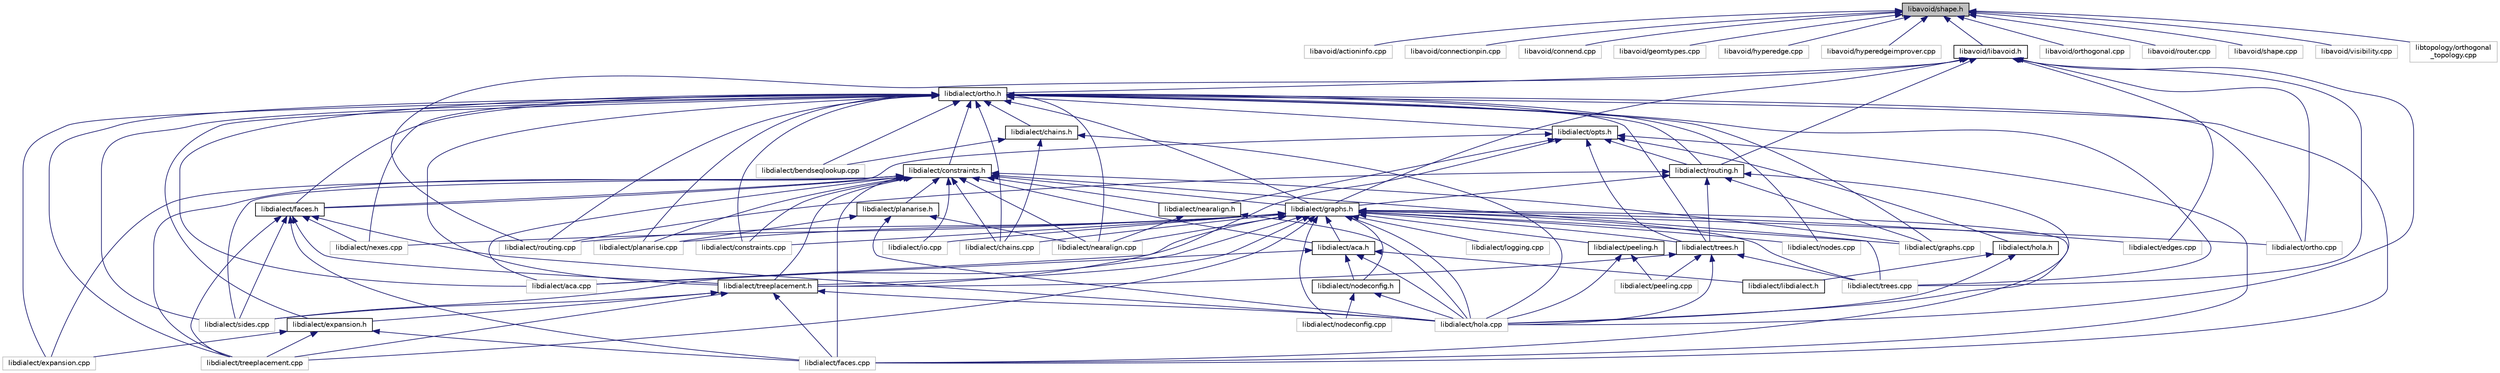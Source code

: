 digraph "libavoid/shape.h"
{
  edge [fontname="Helvetica",fontsize="10",labelfontname="Helvetica",labelfontsize="10"];
  node [fontname="Helvetica",fontsize="10",shape=record];
  Node16 [label="libavoid/shape.h",height=0.2,width=0.4,color="black", fillcolor="grey75", style="filled", fontcolor="black"];
  Node16 -> Node17 [dir="back",color="midnightblue",fontsize="10",style="solid",fontname="Helvetica"];
  Node17 [label="libavoid/actioninfo.cpp",height=0.2,width=0.4,color="grey75", fillcolor="white", style="filled"];
  Node16 -> Node18 [dir="back",color="midnightblue",fontsize="10",style="solid",fontname="Helvetica"];
  Node18 [label="libavoid/connectionpin.cpp",height=0.2,width=0.4,color="grey75", fillcolor="white", style="filled"];
  Node16 -> Node19 [dir="back",color="midnightblue",fontsize="10",style="solid",fontname="Helvetica"];
  Node19 [label="libavoid/connend.cpp",height=0.2,width=0.4,color="grey75", fillcolor="white", style="filled"];
  Node16 -> Node20 [dir="back",color="midnightblue",fontsize="10",style="solid",fontname="Helvetica"];
  Node20 [label="libavoid/geomtypes.cpp",height=0.2,width=0.4,color="grey75", fillcolor="white", style="filled"];
  Node16 -> Node21 [dir="back",color="midnightblue",fontsize="10",style="solid",fontname="Helvetica"];
  Node21 [label="libavoid/hyperedge.cpp",height=0.2,width=0.4,color="grey75", fillcolor="white", style="filled"];
  Node16 -> Node22 [dir="back",color="midnightblue",fontsize="10",style="solid",fontname="Helvetica"];
  Node22 [label="libavoid/hyperedgeimprover.cpp",height=0.2,width=0.4,color="grey75", fillcolor="white", style="filled"];
  Node16 -> Node23 [dir="back",color="midnightblue",fontsize="10",style="solid",fontname="Helvetica"];
  Node23 [label="libavoid/libavoid.h",height=0.2,width=0.4,color="black", fillcolor="white", style="filled",URL="$libavoid_8h.html",tooltip="Standard libavoid include file which includes all libavoid header files. "];
  Node23 -> Node24 [dir="back",color="midnightblue",fontsize="10",style="solid",fontname="Helvetica"];
  Node24 [label="libdialect/ortho.h",height=0.2,width=0.4,color="black", fillcolor="white", style="filled",URL="$ortho_8h_source.html"];
  Node24 -> Node25 [dir="back",color="midnightblue",fontsize="10",style="solid",fontname="Helvetica"];
  Node25 [label="libdialect/constraints.h",height=0.2,width=0.4,color="black", fillcolor="white", style="filled",URL="$constraints_8h_source.html"];
  Node25 -> Node26 [dir="back",color="midnightblue",fontsize="10",style="solid",fontname="Helvetica"];
  Node26 [label="libdialect/aca.cpp",height=0.2,width=0.4,color="grey75", fillcolor="white", style="filled"];
  Node25 -> Node27 [dir="back",color="midnightblue",fontsize="10",style="solid",fontname="Helvetica"];
  Node27 [label="libdialect/graphs.h",height=0.2,width=0.4,color="black", fillcolor="white", style="filled",URL="$graphs_8h_source.html"];
  Node27 -> Node26 [dir="back",color="midnightblue",fontsize="10",style="solid",fontname="Helvetica"];
  Node27 -> Node28 [dir="back",color="midnightblue",fontsize="10",style="solid",fontname="Helvetica"];
  Node28 [label="libdialect/aca.h",height=0.2,width=0.4,color="black", fillcolor="white", style="filled",URL="$aca_8h_source.html"];
  Node28 -> Node26 [dir="back",color="midnightblue",fontsize="10",style="solid",fontname="Helvetica"];
  Node28 -> Node29 [dir="back",color="midnightblue",fontsize="10",style="solid",fontname="Helvetica"];
  Node29 [label="libdialect/nodeconfig.h",height=0.2,width=0.4,color="black", fillcolor="white", style="filled",URL="$nodeconfig_8h_source.html"];
  Node29 -> Node30 [dir="back",color="midnightblue",fontsize="10",style="solid",fontname="Helvetica"];
  Node30 [label="libdialect/hola.cpp",height=0.2,width=0.4,color="grey75", fillcolor="white", style="filled"];
  Node29 -> Node31 [dir="back",color="midnightblue",fontsize="10",style="solid",fontname="Helvetica"];
  Node31 [label="libdialect/nodeconfig.cpp",height=0.2,width=0.4,color="grey75", fillcolor="white", style="filled"];
  Node28 -> Node30 [dir="back",color="midnightblue",fontsize="10",style="solid",fontname="Helvetica"];
  Node28 -> Node32 [dir="back",color="midnightblue",fontsize="10",style="solid",fontname="Helvetica"];
  Node32 [label="libdialect/libdialect.h",height=0.2,width=0.4,color="black", fillcolor="white", style="filled",URL="$libdialect_8h.html",tooltip="Standard libdialect include file which includes all libdialect functionality. "];
  Node27 -> Node33 [dir="back",color="midnightblue",fontsize="10",style="solid",fontname="Helvetica"];
  Node33 [label="libdialect/chains.cpp",height=0.2,width=0.4,color="grey75", fillcolor="white", style="filled"];
  Node27 -> Node34 [dir="back",color="midnightblue",fontsize="10",style="solid",fontname="Helvetica"];
  Node34 [label="libdialect/constraints.cpp",height=0.2,width=0.4,color="grey75", fillcolor="white", style="filled"];
  Node27 -> Node35 [dir="back",color="midnightblue",fontsize="10",style="solid",fontname="Helvetica"];
  Node35 [label="libdialect/edges.cpp",height=0.2,width=0.4,color="grey75", fillcolor="white", style="filled"];
  Node27 -> Node36 [dir="back",color="midnightblue",fontsize="10",style="solid",fontname="Helvetica"];
  Node36 [label="libdialect/treeplacement.h",height=0.2,width=0.4,color="black", fillcolor="white", style="filled",URL="$treeplacement_8h_source.html"];
  Node36 -> Node37 [dir="back",color="midnightblue",fontsize="10",style="solid",fontname="Helvetica"];
  Node37 [label="libdialect/expansion.h",height=0.2,width=0.4,color="black", fillcolor="white", style="filled",URL="$expansion_8h_source.html"];
  Node37 -> Node38 [dir="back",color="midnightblue",fontsize="10",style="solid",fontname="Helvetica"];
  Node38 [label="libdialect/expansion.cpp",height=0.2,width=0.4,color="grey75", fillcolor="white", style="filled"];
  Node37 -> Node39 [dir="back",color="midnightblue",fontsize="10",style="solid",fontname="Helvetica"];
  Node39 [label="libdialect/faces.cpp",height=0.2,width=0.4,color="grey75", fillcolor="white", style="filled"];
  Node37 -> Node40 [dir="back",color="midnightblue",fontsize="10",style="solid",fontname="Helvetica"];
  Node40 [label="libdialect/treeplacement.cpp",height=0.2,width=0.4,color="grey75", fillcolor="white", style="filled"];
  Node36 -> Node39 [dir="back",color="midnightblue",fontsize="10",style="solid",fontname="Helvetica"];
  Node36 -> Node30 [dir="back",color="midnightblue",fontsize="10",style="solid",fontname="Helvetica"];
  Node36 -> Node41 [dir="back",color="midnightblue",fontsize="10",style="solid",fontname="Helvetica"];
  Node41 [label="libdialect/sides.cpp",height=0.2,width=0.4,color="grey75", fillcolor="white", style="filled"];
  Node36 -> Node40 [dir="back",color="midnightblue",fontsize="10",style="solid",fontname="Helvetica"];
  Node27 -> Node42 [dir="back",color="midnightblue",fontsize="10",style="solid",fontname="Helvetica"];
  Node42 [label="libdialect/trees.h",height=0.2,width=0.4,color="black", fillcolor="white", style="filled",URL="$trees_8h_source.html"];
  Node42 -> Node36 [dir="back",color="midnightblue",fontsize="10",style="solid",fontname="Helvetica"];
  Node42 -> Node30 [dir="back",color="midnightblue",fontsize="10",style="solid",fontname="Helvetica"];
  Node42 -> Node43 [dir="back",color="midnightblue",fontsize="10",style="solid",fontname="Helvetica"];
  Node43 [label="libdialect/peeling.cpp",height=0.2,width=0.4,color="grey75", fillcolor="white", style="filled"];
  Node42 -> Node44 [dir="back",color="midnightblue",fontsize="10",style="solid",fontname="Helvetica"];
  Node44 [label="libdialect/trees.cpp",height=0.2,width=0.4,color="grey75", fillcolor="white", style="filled"];
  Node27 -> Node39 [dir="back",color="midnightblue",fontsize="10",style="solid",fontname="Helvetica"];
  Node27 -> Node45 [dir="back",color="midnightblue",fontsize="10",style="solid",fontname="Helvetica"];
  Node45 [label="libdialect/graphs.cpp",height=0.2,width=0.4,color="grey75", fillcolor="white", style="filled"];
  Node27 -> Node30 [dir="back",color="midnightblue",fontsize="10",style="solid",fontname="Helvetica"];
  Node27 -> Node46 [dir="back",color="midnightblue",fontsize="10",style="solid",fontname="Helvetica"];
  Node46 [label="libdialect/peeling.h",height=0.2,width=0.4,color="black", fillcolor="white", style="filled",URL="$peeling_8h_source.html"];
  Node46 -> Node30 [dir="back",color="midnightblue",fontsize="10",style="solid",fontname="Helvetica"];
  Node46 -> Node43 [dir="back",color="midnightblue",fontsize="10",style="solid",fontname="Helvetica"];
  Node27 -> Node29 [dir="back",color="midnightblue",fontsize="10",style="solid",fontname="Helvetica"];
  Node27 -> Node47 [dir="back",color="midnightblue",fontsize="10",style="solid",fontname="Helvetica"];
  Node47 [label="libdialect/io.cpp",height=0.2,width=0.4,color="grey75", fillcolor="white", style="filled"];
  Node27 -> Node48 [dir="back",color="midnightblue",fontsize="10",style="solid",fontname="Helvetica"];
  Node48 [label="libdialect/logging.cpp",height=0.2,width=0.4,color="grey75", fillcolor="white", style="filled"];
  Node27 -> Node49 [dir="back",color="midnightblue",fontsize="10",style="solid",fontname="Helvetica"];
  Node49 [label="libdialect/nearalign.cpp",height=0.2,width=0.4,color="grey75", fillcolor="white", style="filled"];
  Node27 -> Node50 [dir="back",color="midnightblue",fontsize="10",style="solid",fontname="Helvetica"];
  Node50 [label="libdialect/nexes.cpp",height=0.2,width=0.4,color="grey75", fillcolor="white", style="filled"];
  Node27 -> Node31 [dir="back",color="midnightblue",fontsize="10",style="solid",fontname="Helvetica"];
  Node27 -> Node51 [dir="back",color="midnightblue",fontsize="10",style="solid",fontname="Helvetica"];
  Node51 [label="libdialect/nodes.cpp",height=0.2,width=0.4,color="grey75", fillcolor="white", style="filled"];
  Node27 -> Node52 [dir="back",color="midnightblue",fontsize="10",style="solid",fontname="Helvetica"];
  Node52 [label="libdialect/ortho.cpp",height=0.2,width=0.4,color="grey75", fillcolor="white", style="filled"];
  Node27 -> Node53 [dir="back",color="midnightblue",fontsize="10",style="solid",fontname="Helvetica"];
  Node53 [label="libdialect/planarise.cpp",height=0.2,width=0.4,color="grey75", fillcolor="white", style="filled"];
  Node27 -> Node54 [dir="back",color="midnightblue",fontsize="10",style="solid",fontname="Helvetica"];
  Node54 [label="libdialect/routing.cpp",height=0.2,width=0.4,color="grey75", fillcolor="white", style="filled"];
  Node27 -> Node41 [dir="back",color="midnightblue",fontsize="10",style="solid",fontname="Helvetica"];
  Node27 -> Node40 [dir="back",color="midnightblue",fontsize="10",style="solid",fontname="Helvetica"];
  Node27 -> Node44 [dir="back",color="midnightblue",fontsize="10",style="solid",fontname="Helvetica"];
  Node25 -> Node28 [dir="back",color="midnightblue",fontsize="10",style="solid",fontname="Helvetica"];
  Node25 -> Node33 [dir="back",color="midnightblue",fontsize="10",style="solid",fontname="Helvetica"];
  Node25 -> Node34 [dir="back",color="midnightblue",fontsize="10",style="solid",fontname="Helvetica"];
  Node25 -> Node55 [dir="back",color="midnightblue",fontsize="10",style="solid",fontname="Helvetica"];
  Node55 [label="libdialect/faces.h",height=0.2,width=0.4,color="black", fillcolor="white", style="filled",URL="$faces_8h_source.html"];
  Node55 -> Node36 [dir="back",color="midnightblue",fontsize="10",style="solid",fontname="Helvetica"];
  Node55 -> Node39 [dir="back",color="midnightblue",fontsize="10",style="solid",fontname="Helvetica"];
  Node55 -> Node30 [dir="back",color="midnightblue",fontsize="10",style="solid",fontname="Helvetica"];
  Node55 -> Node50 [dir="back",color="midnightblue",fontsize="10",style="solid",fontname="Helvetica"];
  Node55 -> Node41 [dir="back",color="midnightblue",fontsize="10",style="solid",fontname="Helvetica"];
  Node55 -> Node40 [dir="back",color="midnightblue",fontsize="10",style="solid",fontname="Helvetica"];
  Node25 -> Node36 [dir="back",color="midnightblue",fontsize="10",style="solid",fontname="Helvetica"];
  Node25 -> Node38 [dir="back",color="midnightblue",fontsize="10",style="solid",fontname="Helvetica"];
  Node25 -> Node39 [dir="back",color="midnightblue",fontsize="10",style="solid",fontname="Helvetica"];
  Node25 -> Node45 [dir="back",color="midnightblue",fontsize="10",style="solid",fontname="Helvetica"];
  Node25 -> Node56 [dir="back",color="midnightblue",fontsize="10",style="solid",fontname="Helvetica"];
  Node56 [label="libdialect/planarise.h",height=0.2,width=0.4,color="black", fillcolor="white", style="filled",URL="$planarise_8h_source.html"];
  Node56 -> Node30 [dir="back",color="midnightblue",fontsize="10",style="solid",fontname="Helvetica"];
  Node56 -> Node49 [dir="back",color="midnightblue",fontsize="10",style="solid",fontname="Helvetica"];
  Node56 -> Node53 [dir="back",color="midnightblue",fontsize="10",style="solid",fontname="Helvetica"];
  Node25 -> Node57 [dir="back",color="midnightblue",fontsize="10",style="solid",fontname="Helvetica"];
  Node57 [label="libdialect/nearalign.h",height=0.2,width=0.4,color="black", fillcolor="white", style="filled",URL="$nearalign_8h_source.html"];
  Node57 -> Node30 [dir="back",color="midnightblue",fontsize="10",style="solid",fontname="Helvetica"];
  Node57 -> Node49 [dir="back",color="midnightblue",fontsize="10",style="solid",fontname="Helvetica"];
  Node25 -> Node47 [dir="back",color="midnightblue",fontsize="10",style="solid",fontname="Helvetica"];
  Node25 -> Node49 [dir="back",color="midnightblue",fontsize="10",style="solid",fontname="Helvetica"];
  Node25 -> Node53 [dir="back",color="midnightblue",fontsize="10",style="solid",fontname="Helvetica"];
  Node25 -> Node41 [dir="back",color="midnightblue",fontsize="10",style="solid",fontname="Helvetica"];
  Node25 -> Node40 [dir="back",color="midnightblue",fontsize="10",style="solid",fontname="Helvetica"];
  Node25 -> Node44 [dir="back",color="midnightblue",fontsize="10",style="solid",fontname="Helvetica"];
  Node24 -> Node26 [dir="back",color="midnightblue",fontsize="10",style="solid",fontname="Helvetica"];
  Node24 -> Node58 [dir="back",color="midnightblue",fontsize="10",style="solid",fontname="Helvetica"];
  Node58 [label="libdialect/opts.h",height=0.2,width=0.4,color="black", fillcolor="white", style="filled",URL="$opts_8h_source.html"];
  Node58 -> Node59 [dir="back",color="midnightblue",fontsize="10",style="solid",fontname="Helvetica"];
  Node59 [label="libdialect/routing.h",height=0.2,width=0.4,color="black", fillcolor="white", style="filled",URL="$routing_8h_source.html"];
  Node59 -> Node27 [dir="back",color="midnightblue",fontsize="10",style="solid",fontname="Helvetica"];
  Node59 -> Node42 [dir="back",color="midnightblue",fontsize="10",style="solid",fontname="Helvetica"];
  Node59 -> Node45 [dir="back",color="midnightblue",fontsize="10",style="solid",fontname="Helvetica"];
  Node59 -> Node30 [dir="back",color="midnightblue",fontsize="10",style="solid",fontname="Helvetica"];
  Node59 -> Node54 [dir="back",color="midnightblue",fontsize="10",style="solid",fontname="Helvetica"];
  Node58 -> Node55 [dir="back",color="midnightblue",fontsize="10",style="solid",fontname="Helvetica"];
  Node58 -> Node42 [dir="back",color="midnightblue",fontsize="10",style="solid",fontname="Helvetica"];
  Node58 -> Node36 [dir="back",color="midnightblue",fontsize="10",style="solid",fontname="Helvetica"];
  Node58 -> Node39 [dir="back",color="midnightblue",fontsize="10",style="solid",fontname="Helvetica"];
  Node58 -> Node57 [dir="back",color="midnightblue",fontsize="10",style="solid",fontname="Helvetica"];
  Node58 -> Node60 [dir="back",color="midnightblue",fontsize="10",style="solid",fontname="Helvetica"];
  Node60 [label="libdialect/hola.h",height=0.2,width=0.4,color="black", fillcolor="white", style="filled",URL="$hola_8h_source.html"];
  Node60 -> Node30 [dir="back",color="midnightblue",fontsize="10",style="solid",fontname="Helvetica"];
  Node60 -> Node32 [dir="back",color="midnightblue",fontsize="10",style="solid",fontname="Helvetica"];
  Node24 -> Node59 [dir="back",color="midnightblue",fontsize="10",style="solid",fontname="Helvetica"];
  Node24 -> Node27 [dir="back",color="midnightblue",fontsize="10",style="solid",fontname="Helvetica"];
  Node24 -> Node61 [dir="back",color="midnightblue",fontsize="10",style="solid",fontname="Helvetica"];
  Node61 [label="libdialect/bendseqlookup.cpp",height=0.2,width=0.4,color="grey75", fillcolor="white", style="filled"];
  Node24 -> Node62 [dir="back",color="midnightblue",fontsize="10",style="solid",fontname="Helvetica"];
  Node62 [label="libdialect/chains.h",height=0.2,width=0.4,color="black", fillcolor="white", style="filled",URL="$chains_8h_source.html"];
  Node62 -> Node61 [dir="back",color="midnightblue",fontsize="10",style="solid",fontname="Helvetica"];
  Node62 -> Node33 [dir="back",color="midnightblue",fontsize="10",style="solid",fontname="Helvetica"];
  Node62 -> Node30 [dir="back",color="midnightblue",fontsize="10",style="solid",fontname="Helvetica"];
  Node24 -> Node33 [dir="back",color="midnightblue",fontsize="10",style="solid",fontname="Helvetica"];
  Node24 -> Node34 [dir="back",color="midnightblue",fontsize="10",style="solid",fontname="Helvetica"];
  Node24 -> Node55 [dir="back",color="midnightblue",fontsize="10",style="solid",fontname="Helvetica"];
  Node24 -> Node42 [dir="back",color="midnightblue",fontsize="10",style="solid",fontname="Helvetica"];
  Node24 -> Node36 [dir="back",color="midnightblue",fontsize="10",style="solid",fontname="Helvetica"];
  Node24 -> Node37 [dir="back",color="midnightblue",fontsize="10",style="solid",fontname="Helvetica"];
  Node24 -> Node38 [dir="back",color="midnightblue",fontsize="10",style="solid",fontname="Helvetica"];
  Node24 -> Node39 [dir="back",color="midnightblue",fontsize="10",style="solid",fontname="Helvetica"];
  Node24 -> Node45 [dir="back",color="midnightblue",fontsize="10",style="solid",fontname="Helvetica"];
  Node24 -> Node49 [dir="back",color="midnightblue",fontsize="10",style="solid",fontname="Helvetica"];
  Node24 -> Node50 [dir="back",color="midnightblue",fontsize="10",style="solid",fontname="Helvetica"];
  Node24 -> Node51 [dir="back",color="midnightblue",fontsize="10",style="solid",fontname="Helvetica"];
  Node24 -> Node52 [dir="back",color="midnightblue",fontsize="10",style="solid",fontname="Helvetica"];
  Node24 -> Node53 [dir="back",color="midnightblue",fontsize="10",style="solid",fontname="Helvetica"];
  Node24 -> Node54 [dir="back",color="midnightblue",fontsize="10",style="solid",fontname="Helvetica"];
  Node24 -> Node41 [dir="back",color="midnightblue",fontsize="10",style="solid",fontname="Helvetica"];
  Node24 -> Node40 [dir="back",color="midnightblue",fontsize="10",style="solid",fontname="Helvetica"];
  Node24 -> Node44 [dir="back",color="midnightblue",fontsize="10",style="solid",fontname="Helvetica"];
  Node23 -> Node27 [dir="back",color="midnightblue",fontsize="10",style="solid",fontname="Helvetica"];
  Node23 -> Node59 [dir="back",color="midnightblue",fontsize="10",style="solid",fontname="Helvetica"];
  Node23 -> Node35 [dir="back",color="midnightblue",fontsize="10",style="solid",fontname="Helvetica"];
  Node23 -> Node30 [dir="back",color="midnightblue",fontsize="10",style="solid",fontname="Helvetica"];
  Node23 -> Node52 [dir="back",color="midnightblue",fontsize="10",style="solid",fontname="Helvetica"];
  Node23 -> Node54 [dir="back",color="midnightblue",fontsize="10",style="solid",fontname="Helvetica"];
  Node23 -> Node44 [dir="back",color="midnightblue",fontsize="10",style="solid",fontname="Helvetica"];
  Node16 -> Node63 [dir="back",color="midnightblue",fontsize="10",style="solid",fontname="Helvetica"];
  Node63 [label="libavoid/orthogonal.cpp",height=0.2,width=0.4,color="grey75", fillcolor="white", style="filled"];
  Node16 -> Node64 [dir="back",color="midnightblue",fontsize="10",style="solid",fontname="Helvetica"];
  Node64 [label="libavoid/router.cpp",height=0.2,width=0.4,color="grey75", fillcolor="white", style="filled"];
  Node16 -> Node65 [dir="back",color="midnightblue",fontsize="10",style="solid",fontname="Helvetica"];
  Node65 [label="libavoid/shape.cpp",height=0.2,width=0.4,color="grey75", fillcolor="white", style="filled"];
  Node16 -> Node66 [dir="back",color="midnightblue",fontsize="10",style="solid",fontname="Helvetica"];
  Node66 [label="libavoid/visibility.cpp",height=0.2,width=0.4,color="grey75", fillcolor="white", style="filled"];
  Node16 -> Node67 [dir="back",color="midnightblue",fontsize="10",style="solid",fontname="Helvetica"];
  Node67 [label="libtopology/orthogonal\l_topology.cpp",height=0.2,width=0.4,color="grey75", fillcolor="white", style="filled"];
}
